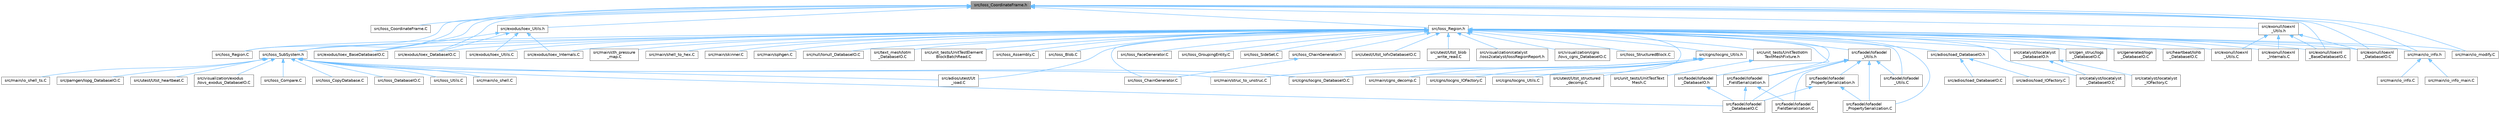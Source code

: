 digraph "src/Ioss_CoordinateFrame.h"
{
 // INTERACTIVE_SVG=YES
 // LATEX_PDF_SIZE
  bgcolor="transparent";
  edge [fontname=Helvetica,fontsize=10,labelfontname=Helvetica,labelfontsize=10];
  node [fontname=Helvetica,fontsize=10,shape=box,height=0.2,width=0.4];
  Node1 [id="Node000001",label="src/Ioss_CoordinateFrame.h",height=0.2,width=0.4,color="gray40", fillcolor="grey60", style="filled", fontcolor="black",tooltip=" "];
  Node1 -> Node2 [id="edge1_Node000001_Node000002",dir="back",color="steelblue1",style="solid",tooltip=" "];
  Node2 [id="Node000002",label="src/Ioss_CoordinateFrame.C",height=0.2,width=0.4,color="grey40", fillcolor="white", style="filled",URL="$Ioss__CoordinateFrame_8C.html",tooltip=" "];
  Node1 -> Node3 [id="edge2_Node000001_Node000003",dir="back",color="steelblue1",style="solid",tooltip=" "];
  Node3 [id="Node000003",label="src/Ioss_Region.C",height=0.2,width=0.4,color="grey40", fillcolor="white", style="filled",URL="$Ioss__Region_8C.html",tooltip=" "];
  Node1 -> Node4 [id="edge3_Node000001_Node000004",dir="back",color="steelblue1",style="solid",tooltip=" "];
  Node4 [id="Node000004",label="src/Ioss_Region.h",height=0.2,width=0.4,color="grey40", fillcolor="white", style="filled",URL="$Ioss__Region_8h.html",tooltip=" "];
  Node4 -> Node5 [id="edge4_Node000004_Node000005",dir="back",color="steelblue1",style="solid",tooltip=" "];
  Node5 [id="Node000005",label="src/Ioss_Assembly.C",height=0.2,width=0.4,color="grey40", fillcolor="white", style="filled",URL="$Ioss__Assembly_8C.html",tooltip=" "];
  Node4 -> Node6 [id="edge5_Node000004_Node000006",dir="back",color="steelblue1",style="solid",tooltip=" "];
  Node6 [id="Node000006",label="src/Ioss_Blob.C",height=0.2,width=0.4,color="grey40", fillcolor="white", style="filled",URL="$Ioss__Blob_8C.html",tooltip=" "];
  Node4 -> Node7 [id="edge6_Node000004_Node000007",dir="back",color="steelblue1",style="solid",tooltip=" "];
  Node7 [id="Node000007",label="src/Ioss_ChainGenerator.C",height=0.2,width=0.4,color="grey40", fillcolor="white", style="filled",URL="$Ioss__ChainGenerator_8C.html",tooltip=" "];
  Node4 -> Node8 [id="edge7_Node000004_Node000008",dir="back",color="steelblue1",style="solid",tooltip=" "];
  Node8 [id="Node000008",label="src/Ioss_ChainGenerator.h",height=0.2,width=0.4,color="grey40", fillcolor="white", style="filled",URL="$Ioss__ChainGenerator_8h.html",tooltip=" "];
  Node8 -> Node7 [id="edge8_Node000008_Node000007",dir="back",color="steelblue1",style="solid",tooltip=" "];
  Node4 -> Node9 [id="edge9_Node000004_Node000009",dir="back",color="steelblue1",style="solid",tooltip=" "];
  Node9 [id="Node000009",label="src/Ioss_FaceGenerator.C",height=0.2,width=0.4,color="grey40", fillcolor="white", style="filled",URL="$Ioss__FaceGenerator_8C.html",tooltip=" "];
  Node4 -> Node10 [id="edge10_Node000004_Node000010",dir="back",color="steelblue1",style="solid",tooltip=" "];
  Node10 [id="Node000010",label="src/Ioss_GroupingEntity.C",height=0.2,width=0.4,color="grey40", fillcolor="white", style="filled",URL="$Ioss__GroupingEntity_8C.html",tooltip=" "];
  Node4 -> Node3 [id="edge11_Node000004_Node000003",dir="back",color="steelblue1",style="solid",tooltip=" "];
  Node4 -> Node11 [id="edge12_Node000004_Node000011",dir="back",color="steelblue1",style="solid",tooltip=" "];
  Node11 [id="Node000011",label="src/Ioss_SideSet.C",height=0.2,width=0.4,color="grey40", fillcolor="white", style="filled",URL="$Ioss__SideSet_8C.html",tooltip=" "];
  Node4 -> Node12 [id="edge13_Node000004_Node000012",dir="back",color="steelblue1",style="solid",tooltip=" "];
  Node12 [id="Node000012",label="src/Ioss_StructuredBlock.C",height=0.2,width=0.4,color="grey40", fillcolor="white", style="filled",URL="$Ioss__StructuredBlock_8C.html",tooltip=" "];
  Node4 -> Node13 [id="edge14_Node000004_Node000013",dir="back",color="steelblue1",style="solid",tooltip=" "];
  Node13 [id="Node000013",label="src/Ioss_SubSystem.h",height=0.2,width=0.4,color="grey40", fillcolor="white", style="filled",URL="$Ioss__SubSystem_8h.html",tooltip=" "];
  Node13 -> Node14 [id="edge15_Node000013_Node000014",dir="back",color="steelblue1",style="solid",tooltip=" "];
  Node14 [id="Node000014",label="src/Ioss_Compare.C",height=0.2,width=0.4,color="grey40", fillcolor="white", style="filled",URL="$Ioss__Compare_8C.html",tooltip=" "];
  Node13 -> Node15 [id="edge16_Node000013_Node000015",dir="back",color="steelblue1",style="solid",tooltip=" "];
  Node15 [id="Node000015",label="src/Ioss_CopyDatabase.C",height=0.2,width=0.4,color="grey40", fillcolor="white", style="filled",URL="$Ioss__CopyDatabase_8C.html",tooltip=" "];
  Node13 -> Node16 [id="edge17_Node000013_Node000016",dir="back",color="steelblue1",style="solid",tooltip=" "];
  Node16 [id="Node000016",label="src/Ioss_DatabaseIO.C",height=0.2,width=0.4,color="grey40", fillcolor="white", style="filled",URL="$Ioss__DatabaseIO_8C.html",tooltip=" "];
  Node13 -> Node17 [id="edge18_Node000013_Node000017",dir="back",color="steelblue1",style="solid",tooltip=" "];
  Node17 [id="Node000017",label="src/Ioss_Utils.C",height=0.2,width=0.4,color="grey40", fillcolor="white", style="filled",URL="$Ioss__Utils_8C.html",tooltip=" "];
  Node13 -> Node18 [id="edge19_Node000013_Node000018",dir="back",color="steelblue1",style="solid",tooltip=" "];
  Node18 [id="Node000018",label="src/adios/utest/Ut\l_ioad.C",height=0.2,width=0.4,color="grey40", fillcolor="white", style="filled",URL="$Ut__ioad_8C.html",tooltip=" "];
  Node13 -> Node19 [id="edge20_Node000013_Node000019",dir="back",color="steelblue1",style="solid",tooltip=" "];
  Node19 [id="Node000019",label="src/cgns/Iocgns_DatabaseIO.C",height=0.2,width=0.4,color="grey40", fillcolor="white", style="filled",URL="$Iocgns__DatabaseIO_8C.html",tooltip=" "];
  Node13 -> Node20 [id="edge21_Node000013_Node000020",dir="back",color="steelblue1",style="solid",tooltip=" "];
  Node20 [id="Node000020",label="src/faodel/Iofaodel\l_DatabaseIO.C",height=0.2,width=0.4,color="grey40", fillcolor="white", style="filled",URL="$Iofaodel__DatabaseIO_8C.html",tooltip=" "];
  Node13 -> Node21 [id="edge22_Node000013_Node000021",dir="back",color="steelblue1",style="solid",tooltip=" "];
  Node21 [id="Node000021",label="src/main/io_shell.C",height=0.2,width=0.4,color="grey40", fillcolor="white", style="filled",URL="$io__shell_8C.html",tooltip=" "];
  Node13 -> Node22 [id="edge23_Node000013_Node000022",dir="back",color="steelblue1",style="solid",tooltip=" "];
  Node22 [id="Node000022",label="src/main/io_shell_ts.C",height=0.2,width=0.4,color="grey40", fillcolor="white", style="filled",URL="$io__shell__ts_8C.html",tooltip=" "];
  Node13 -> Node23 [id="edge24_Node000013_Node000023",dir="back",color="steelblue1",style="solid",tooltip=" "];
  Node23 [id="Node000023",label="src/main/struc_to_unstruc.C",height=0.2,width=0.4,color="grey40", fillcolor="white", style="filled",URL="$struc__to__unstruc_8C.html",tooltip=" "];
  Node13 -> Node24 [id="edge25_Node000013_Node000024",dir="back",color="steelblue1",style="solid",tooltip=" "];
  Node24 [id="Node000024",label="src/pamgen/Iopg_DatabaseIO.C",height=0.2,width=0.4,color="grey40", fillcolor="white", style="filled",URL="$Iopg__DatabaseIO_8C.html",tooltip=" "];
  Node13 -> Node25 [id="edge26_Node000013_Node000025",dir="back",color="steelblue1",style="solid",tooltip=" "];
  Node25 [id="Node000025",label="src/utest/Utst_heartbeat.C",height=0.2,width=0.4,color="grey40", fillcolor="white", style="filled",URL="$Utst__heartbeat_8C.html",tooltip=" "];
  Node13 -> Node26 [id="edge27_Node000013_Node000026",dir="back",color="steelblue1",style="solid",tooltip=" "];
  Node26 [id="Node000026",label="src/visualization/exodus\l/Iovs_exodus_DatabaseIO.C",height=0.2,width=0.4,color="grey40", fillcolor="white", style="filled",URL="$Iovs__exodus__DatabaseIO_8C.html",tooltip=" "];
  Node4 -> Node27 [id="edge28_Node000004_Node000027",dir="back",color="steelblue1",style="solid",tooltip=" "];
  Node27 [id="Node000027",label="src/adios/Ioad_DatabaseIO.h",height=0.2,width=0.4,color="grey40", fillcolor="white", style="filled",URL="$Ioad__DatabaseIO_8h.html",tooltip=" "];
  Node27 -> Node28 [id="edge29_Node000027_Node000028",dir="back",color="steelblue1",style="solid",tooltip=" "];
  Node28 [id="Node000028",label="src/adios/Ioad_DatabaseIO.C",height=0.2,width=0.4,color="grey40", fillcolor="white", style="filled",URL="$Ioad__DatabaseIO_8C.html",tooltip=" "];
  Node27 -> Node29 [id="edge30_Node000027_Node000029",dir="back",color="steelblue1",style="solid",tooltip=" "];
  Node29 [id="Node000029",label="src/adios/Ioad_IOFactory.C",height=0.2,width=0.4,color="grey40", fillcolor="white", style="filled",URL="$Ioad__IOFactory_8C.html",tooltip=" "];
  Node4 -> Node18 [id="edge31_Node000004_Node000018",dir="back",color="steelblue1",style="solid",tooltip=" "];
  Node4 -> Node30 [id="edge32_Node000004_Node000030",dir="back",color="steelblue1",style="solid",tooltip=" "];
  Node30 [id="Node000030",label="src/catalyst/Iocatalyst\l_DatabaseIO.C",height=0.2,width=0.4,color="grey40", fillcolor="white", style="filled",URL="$Iocatalyst__DatabaseIO_8C.html",tooltip=" "];
  Node4 -> Node31 [id="edge33_Node000004_Node000031",dir="back",color="steelblue1",style="solid",tooltip=" "];
  Node31 [id="Node000031",label="src/catalyst/Iocatalyst\l_DatabaseIO.h",height=0.2,width=0.4,color="grey40", fillcolor="white", style="filled",URL="$Iocatalyst__DatabaseIO_8h.html",tooltip=" "];
  Node31 -> Node30 [id="edge34_Node000031_Node000030",dir="back",color="steelblue1",style="solid",tooltip=" "];
  Node31 -> Node32 [id="edge35_Node000031_Node000032",dir="back",color="steelblue1",style="solid",tooltip=" "];
  Node32 [id="Node000032",label="src/catalyst/Iocatalyst\l_IOFactory.C",height=0.2,width=0.4,color="grey40", fillcolor="white", style="filled",URL="$Iocatalyst__IOFactory_8C.html",tooltip=" "];
  Node4 -> Node33 [id="edge36_Node000004_Node000033",dir="back",color="steelblue1",style="solid",tooltip=" "];
  Node33 [id="Node000033",label="src/cgns/Iocgns_Utils.h",height=0.2,width=0.4,color="grey40", fillcolor="white", style="filled",URL="$Iocgns__Utils_8h.html",tooltip=" "];
  Node33 -> Node19 [id="edge37_Node000033_Node000019",dir="back",color="steelblue1",style="solid",tooltip=" "];
  Node33 -> Node34 [id="edge38_Node000033_Node000034",dir="back",color="steelblue1",style="solid",tooltip=" "];
  Node34 [id="Node000034",label="src/cgns/Iocgns_IOFactory.C",height=0.2,width=0.4,color="grey40", fillcolor="white", style="filled",URL="$Iocgns__IOFactory_8C.html",tooltip=" "];
  Node33 -> Node35 [id="edge39_Node000033_Node000035",dir="back",color="steelblue1",style="solid",tooltip=" "];
  Node35 [id="Node000035",label="src/cgns/Iocgns_Utils.C",height=0.2,width=0.4,color="grey40", fillcolor="white", style="filled",URL="$Iocgns__Utils_8C.html",tooltip=" "];
  Node33 -> Node36 [id="edge40_Node000033_Node000036",dir="back",color="steelblue1",style="solid",tooltip=" "];
  Node36 [id="Node000036",label="src/main/cgns_decomp.C",height=0.2,width=0.4,color="grey40", fillcolor="white", style="filled",URL="$cgns__decomp_8C.html",tooltip=" "];
  Node33 -> Node23 [id="edge41_Node000033_Node000023",dir="back",color="steelblue1",style="solid",tooltip=" "];
  Node33 -> Node37 [id="edge42_Node000033_Node000037",dir="back",color="steelblue1",style="solid",tooltip=" "];
  Node37 [id="Node000037",label="src/utest/Utst_structured\l_decomp.C",height=0.2,width=0.4,color="grey40", fillcolor="white", style="filled",URL="$Utst__structured__decomp_8C.html",tooltip=" "];
  Node4 -> Node38 [id="edge43_Node000004_Node000038",dir="back",color="steelblue1",style="solid",tooltip=" "];
  Node38 [id="Node000038",label="src/exodus/Ioex_BaseDatabaseIO.C",height=0.2,width=0.4,color="grey40", fillcolor="white", style="filled",URL="$Ioex__BaseDatabaseIO_8C.html",tooltip=" "];
  Node4 -> Node39 [id="edge44_Node000004_Node000039",dir="back",color="steelblue1",style="solid",tooltip=" "];
  Node39 [id="Node000039",label="src/exodus/Ioex_DatabaseIO.C",height=0.2,width=0.4,color="grey40", fillcolor="white", style="filled",URL="$Ioex__DatabaseIO_8C.html",tooltip=" "];
  Node4 -> Node40 [id="edge45_Node000004_Node000040",dir="back",color="steelblue1",style="solid",tooltip=" "];
  Node40 [id="Node000040",label="src/exodus/Ioex_Internals.C",height=0.2,width=0.4,color="grey40", fillcolor="white", style="filled",URL="$Ioex__Internals_8C.html",tooltip=" "];
  Node4 -> Node41 [id="edge46_Node000004_Node000041",dir="back",color="steelblue1",style="solid",tooltip=" "];
  Node41 [id="Node000041",label="src/exodus/Ioex_Utils.C",height=0.2,width=0.4,color="grey40", fillcolor="white", style="filled",URL="$Ioex__Utils_8C.html",tooltip=" "];
  Node4 -> Node42 [id="edge47_Node000004_Node000042",dir="back",color="steelblue1",style="solid",tooltip=" "];
  Node42 [id="Node000042",label="src/exonull/Ioexnl\l_BaseDatabaseIO.C",height=0.2,width=0.4,color="grey40", fillcolor="white", style="filled",URL="$Ioexnl__BaseDatabaseIO_8C.html",tooltip=" "];
  Node4 -> Node43 [id="edge48_Node000004_Node000043",dir="back",color="steelblue1",style="solid",tooltip=" "];
  Node43 [id="Node000043",label="src/exonull/Ioexnl\l_DatabaseIO.C",height=0.2,width=0.4,color="grey40", fillcolor="white", style="filled",URL="$Ioexnl__DatabaseIO_8C.html",tooltip=" "];
  Node4 -> Node44 [id="edge49_Node000004_Node000044",dir="back",color="steelblue1",style="solid",tooltip=" "];
  Node44 [id="Node000044",label="src/exonull/Ioexnl\l_Internals.C",height=0.2,width=0.4,color="grey40", fillcolor="white", style="filled",URL="$Ioexnl__Internals_8C.html",tooltip=" "];
  Node4 -> Node45 [id="edge50_Node000004_Node000045",dir="back",color="steelblue1",style="solid",tooltip=" "];
  Node45 [id="Node000045",label="src/exonull/Ioexnl\l_Utils.C",height=0.2,width=0.4,color="grey40", fillcolor="white", style="filled",URL="$Ioexnl__Utils_8C.html",tooltip=" "];
  Node4 -> Node46 [id="edge51_Node000004_Node000046",dir="back",color="steelblue1",style="solid",tooltip=" "];
  Node46 [id="Node000046",label="src/faodel/Iofaodel\l_DatabaseIO.h",height=0.2,width=0.4,color="grey40", fillcolor="white", style="filled",URL="$Iofaodel__DatabaseIO_8h.html",tooltip=" "];
  Node46 -> Node20 [id="edge52_Node000046_Node000020",dir="back",color="steelblue1",style="solid",tooltip=" "];
  Node4 -> Node47 [id="edge53_Node000004_Node000047",dir="back",color="steelblue1",style="solid",tooltip=" "];
  Node47 [id="Node000047",label="src/faodel/Iofaodel\l_FieldSerialization.h",height=0.2,width=0.4,color="grey40", fillcolor="white", style="filled",URL="$Iofaodel__FieldSerialization_8h.html",tooltip=" "];
  Node47 -> Node20 [id="edge54_Node000047_Node000020",dir="back",color="steelblue1",style="solid",tooltip=" "];
  Node47 -> Node48 [id="edge55_Node000047_Node000048",dir="back",color="steelblue1",style="solid",tooltip=" "];
  Node48 [id="Node000048",label="src/faodel/Iofaodel\l_FieldSerialization.C",height=0.2,width=0.4,color="grey40", fillcolor="white", style="filled",URL="$Iofaodel__FieldSerialization_8C.html",tooltip=" "];
  Node4 -> Node49 [id="edge56_Node000004_Node000049",dir="back",color="steelblue1",style="solid",tooltip=" "];
  Node49 [id="Node000049",label="src/faodel/Iofaodel\l_PropertySerialization.C",height=0.2,width=0.4,color="grey40", fillcolor="white", style="filled",URL="$Iofaodel__PropertySerialization_8C.html",tooltip=" "];
  Node4 -> Node50 [id="edge57_Node000004_Node000050",dir="back",color="steelblue1",style="solid",tooltip=" "];
  Node50 [id="Node000050",label="src/faodel/Iofaodel\l_Utils.C",height=0.2,width=0.4,color="grey40", fillcolor="white", style="filled",URL="$Iofaodel__Utils_8C.html",tooltip=" "];
  Node4 -> Node51 [id="edge58_Node000004_Node000051",dir="back",color="steelblue1",style="solid",tooltip=" "];
  Node51 [id="Node000051",label="src/faodel/Iofaodel\l_Utils.h",height=0.2,width=0.4,color="grey40", fillcolor="white", style="filled",URL="$Iofaodel__Utils_8h.html",tooltip=" "];
  Node51 -> Node20 [id="edge59_Node000051_Node000020",dir="back",color="steelblue1",style="solid",tooltip=" "];
  Node51 -> Node48 [id="edge60_Node000051_Node000048",dir="back",color="steelblue1",style="solid",tooltip=" "];
  Node51 -> Node47 [id="edge61_Node000051_Node000047",dir="back",color="steelblue1",style="solid",tooltip=" "];
  Node51 -> Node49 [id="edge62_Node000051_Node000049",dir="back",color="steelblue1",style="solid",tooltip=" "];
  Node51 -> Node52 [id="edge63_Node000051_Node000052",dir="back",color="steelblue1",style="solid",tooltip=" "];
  Node52 [id="Node000052",label="src/faodel/Iofaodel\l_PropertySerialization.h",height=0.2,width=0.4,color="grey40", fillcolor="white", style="filled",URL="$Iofaodel__PropertySerialization_8h.html",tooltip=" "];
  Node52 -> Node20 [id="edge64_Node000052_Node000020",dir="back",color="steelblue1",style="solid",tooltip=" "];
  Node52 -> Node49 [id="edge65_Node000052_Node000049",dir="back",color="steelblue1",style="solid",tooltip=" "];
  Node51 -> Node50 [id="edge66_Node000051_Node000050",dir="back",color="steelblue1",style="solid",tooltip=" "];
  Node4 -> Node53 [id="edge67_Node000004_Node000053",dir="back",color="steelblue1",style="solid",tooltip=" "];
  Node53 [id="Node000053",label="src/gen_struc/Iogs\l_DatabaseIO.C",height=0.2,width=0.4,color="grey40", fillcolor="white", style="filled",URL="$Iogs__DatabaseIO_8C.html",tooltip=" "];
  Node4 -> Node54 [id="edge68_Node000004_Node000054",dir="back",color="steelblue1",style="solid",tooltip=" "];
  Node54 [id="Node000054",label="src/generated/Iogn\l_DatabaseIO.C",height=0.2,width=0.4,color="grey40", fillcolor="white", style="filled",URL="$Iogn__DatabaseIO_8C.html",tooltip=" "];
  Node4 -> Node55 [id="edge69_Node000004_Node000055",dir="back",color="steelblue1",style="solid",tooltip=" "];
  Node55 [id="Node000055",label="src/heartbeat/Iohb\l_DatabaseIO.C",height=0.2,width=0.4,color="grey40", fillcolor="white", style="filled",URL="$Iohb__DatabaseIO_8C.html",tooltip=" "];
  Node4 -> Node36 [id="edge70_Node000004_Node000036",dir="back",color="steelblue1",style="solid",tooltip=" "];
  Node4 -> Node56 [id="edge71_Node000004_Node000056",dir="back",color="steelblue1",style="solid",tooltip=" "];
  Node56 [id="Node000056",label="src/main/cth_pressure\l_map.C",height=0.2,width=0.4,color="grey40", fillcolor="white", style="filled",URL="$cth__pressure__map_8C.html",tooltip=" "];
  Node4 -> Node57 [id="edge72_Node000004_Node000057",dir="back",color="steelblue1",style="solid",tooltip=" "];
  Node57 [id="Node000057",label="src/main/io_info.h",height=0.2,width=0.4,color="grey40", fillcolor="white", style="filled",URL="$io__info_8h.html",tooltip=" "];
  Node57 -> Node58 [id="edge73_Node000057_Node000058",dir="back",color="steelblue1",style="solid",tooltip=" "];
  Node58 [id="Node000058",label="src/main/io_info.C",height=0.2,width=0.4,color="grey40", fillcolor="white", style="filled",URL="$io__info_8C.html",tooltip=" "];
  Node57 -> Node59 [id="edge74_Node000057_Node000059",dir="back",color="steelblue1",style="solid",tooltip=" "];
  Node59 [id="Node000059",label="src/main/io_info_main.C",height=0.2,width=0.4,color="grey40", fillcolor="white", style="filled",URL="$io__info__main_8C.html",tooltip=" "];
  Node4 -> Node60 [id="edge75_Node000004_Node000060",dir="back",color="steelblue1",style="solid",tooltip=" "];
  Node60 [id="Node000060",label="src/main/io_modify.C",height=0.2,width=0.4,color="grey40", fillcolor="white", style="filled",URL="$io__modify_8C.html",tooltip=" "];
  Node4 -> Node61 [id="edge76_Node000004_Node000061",dir="back",color="steelblue1",style="solid",tooltip=" "];
  Node61 [id="Node000061",label="src/main/shell_to_hex.C",height=0.2,width=0.4,color="grey40", fillcolor="white", style="filled",URL="$shell__to__hex_8C.html",tooltip=" "];
  Node4 -> Node62 [id="edge77_Node000004_Node000062",dir="back",color="steelblue1",style="solid",tooltip=" "];
  Node62 [id="Node000062",label="src/main/skinner.C",height=0.2,width=0.4,color="grey40", fillcolor="white", style="filled",URL="$skinner_8C.html",tooltip=" "];
  Node4 -> Node63 [id="edge78_Node000004_Node000063",dir="back",color="steelblue1",style="solid",tooltip=" "];
  Node63 [id="Node000063",label="src/main/sphgen.C",height=0.2,width=0.4,color="grey40", fillcolor="white", style="filled",URL="$sphgen_8C.html",tooltip=" "];
  Node4 -> Node64 [id="edge79_Node000004_Node000064",dir="back",color="steelblue1",style="solid",tooltip=" "];
  Node64 [id="Node000064",label="src/null/Ionull_DatabaseIO.C",height=0.2,width=0.4,color="grey40", fillcolor="white", style="filled",URL="$Ionull__DatabaseIO_8C.html",tooltip=" "];
  Node4 -> Node65 [id="edge80_Node000004_Node000065",dir="back",color="steelblue1",style="solid",tooltip=" "];
  Node65 [id="Node000065",label="src/text_mesh/Iotm\l_DatabaseIO.C",height=0.2,width=0.4,color="grey40", fillcolor="white", style="filled",URL="$Iotm__DatabaseIO_8C.html",tooltip=" "];
  Node4 -> Node66 [id="edge81_Node000004_Node000066",dir="back",color="steelblue1",style="solid",tooltip=" "];
  Node66 [id="Node000066",label="src/unit_tests/UnitTestElement\lBlockBatchRead.C",height=0.2,width=0.4,color="grey40", fillcolor="white", style="filled",URL="$UnitTestElementBlockBatchRead_8C.html",tooltip=" "];
  Node4 -> Node67 [id="edge82_Node000004_Node000067",dir="back",color="steelblue1",style="solid",tooltip=" "];
  Node67 [id="Node000067",label="src/unit_tests/UnitTestIotm\lTextMeshFixture.h",height=0.2,width=0.4,color="grey40", fillcolor="white", style="filled",URL="$UnitTestIotmTextMeshFixture_8h.html",tooltip=" "];
  Node67 -> Node68 [id="edge83_Node000067_Node000068",dir="back",color="steelblue1",style="solid",tooltip=" "];
  Node68 [id="Node000068",label="src/unit_tests/UnitTestText\lMesh.C",height=0.2,width=0.4,color="grey40", fillcolor="white", style="filled",URL="$UnitTestTextMesh_8C.html",tooltip=" "];
  Node4 -> Node69 [id="edge84_Node000004_Node000069",dir="back",color="steelblue1",style="solid",tooltip=" "];
  Node69 [id="Node000069",label="src/utest/Utst_IofxDatabaseIO.C",height=0.2,width=0.4,color="grey40", fillcolor="white", style="filled",URL="$Utst__IofxDatabaseIO_8C.html",tooltip=" "];
  Node4 -> Node70 [id="edge85_Node000004_Node000070",dir="back",color="steelblue1",style="solid",tooltip=" "];
  Node70 [id="Node000070",label="src/utest/Utst_blob\l_write_read.C",height=0.2,width=0.4,color="grey40", fillcolor="white", style="filled",URL="$Utst__blob__write__read_8C.html",tooltip=" "];
  Node4 -> Node71 [id="edge86_Node000004_Node000071",dir="back",color="steelblue1",style="solid",tooltip=" "];
  Node71 [id="Node000071",label="src/visualization/catalyst\l/ioss2catalyst/IossRegionReport.h",height=0.2,width=0.4,color="grey40", fillcolor="white", style="filled",URL="$IossRegionReport_8h.html",tooltip=" "];
  Node4 -> Node72 [id="edge87_Node000004_Node000072",dir="back",color="steelblue1",style="solid",tooltip=" "];
  Node72 [id="Node000072",label="src/visualization/cgns\l/Iovs_cgns_DatabaseIO.C",height=0.2,width=0.4,color="grey40", fillcolor="white", style="filled",URL="$Iovs__cgns__DatabaseIO_8C.html",tooltip=" "];
  Node1 -> Node13 [id="edge88_Node000001_Node000013",dir="back",color="steelblue1",style="solid",tooltip=" "];
  Node1 -> Node38 [id="edge89_Node000001_Node000038",dir="back",color="steelblue1",style="solid",tooltip=" "];
  Node1 -> Node39 [id="edge90_Node000001_Node000039",dir="back",color="steelblue1",style="solid",tooltip=" "];
  Node1 -> Node73 [id="edge91_Node000001_Node000073",dir="back",color="steelblue1",style="solid",tooltip=" "];
  Node73 [id="Node000073",label="src/exodus/Ioex_Utils.h",height=0.2,width=0.4,color="grey40", fillcolor="white", style="filled",URL="$Ioex__Utils_8h.html",tooltip=" "];
  Node73 -> Node38 [id="edge92_Node000073_Node000038",dir="back",color="steelblue1",style="solid",tooltip=" "];
  Node73 -> Node39 [id="edge93_Node000073_Node000039",dir="back",color="steelblue1",style="solid",tooltip=" "];
  Node73 -> Node40 [id="edge94_Node000073_Node000040",dir="back",color="steelblue1",style="solid",tooltip=" "];
  Node73 -> Node41 [id="edge95_Node000073_Node000041",dir="back",color="steelblue1",style="solid",tooltip=" "];
  Node1 -> Node42 [id="edge96_Node000001_Node000042",dir="back",color="steelblue1",style="solid",tooltip=" "];
  Node1 -> Node43 [id="edge97_Node000001_Node000043",dir="back",color="steelblue1",style="solid",tooltip=" "];
  Node1 -> Node74 [id="edge98_Node000001_Node000074",dir="back",color="steelblue1",style="solid",tooltip=" "];
  Node74 [id="Node000074",label="src/exonull/Ioexnl\l_Utils.h",height=0.2,width=0.4,color="grey40", fillcolor="white", style="filled",URL="$Ioexnl__Utils_8h.html",tooltip=" "];
  Node74 -> Node42 [id="edge99_Node000074_Node000042",dir="back",color="steelblue1",style="solid",tooltip=" "];
  Node74 -> Node43 [id="edge100_Node000074_Node000043",dir="back",color="steelblue1",style="solid",tooltip=" "];
  Node74 -> Node44 [id="edge101_Node000074_Node000044",dir="back",color="steelblue1",style="solid",tooltip=" "];
  Node74 -> Node45 [id="edge102_Node000074_Node000045",dir="back",color="steelblue1",style="solid",tooltip=" "];
  Node1 -> Node57 [id="edge103_Node000001_Node000057",dir="back",color="steelblue1",style="solid",tooltip=" "];
  Node1 -> Node60 [id="edge104_Node000001_Node000060",dir="back",color="steelblue1",style="solid",tooltip=" "];
}
